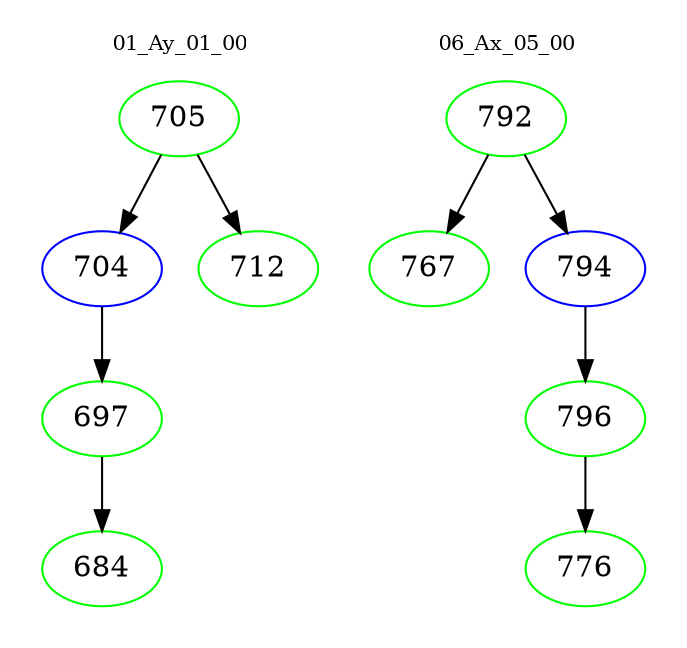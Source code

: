 digraph{
subgraph cluster_0 {
color = white
label = "01_Ay_01_00";
fontsize=10;
T0_705 [label="705", color="green"]
T0_705 -> T0_704 [color="black"]
T0_704 [label="704", color="blue"]
T0_704 -> T0_697 [color="black"]
T0_697 [label="697", color="green"]
T0_697 -> T0_684 [color="black"]
T0_684 [label="684", color="green"]
T0_705 -> T0_712 [color="black"]
T0_712 [label="712", color="green"]
}
subgraph cluster_1 {
color = white
label = "06_Ax_05_00";
fontsize=10;
T1_792 [label="792", color="green"]
T1_792 -> T1_767 [color="black"]
T1_767 [label="767", color="green"]
T1_792 -> T1_794 [color="black"]
T1_794 [label="794", color="blue"]
T1_794 -> T1_796 [color="black"]
T1_796 [label="796", color="green"]
T1_796 -> T1_776 [color="black"]
T1_776 [label="776", color="green"]
}
}
